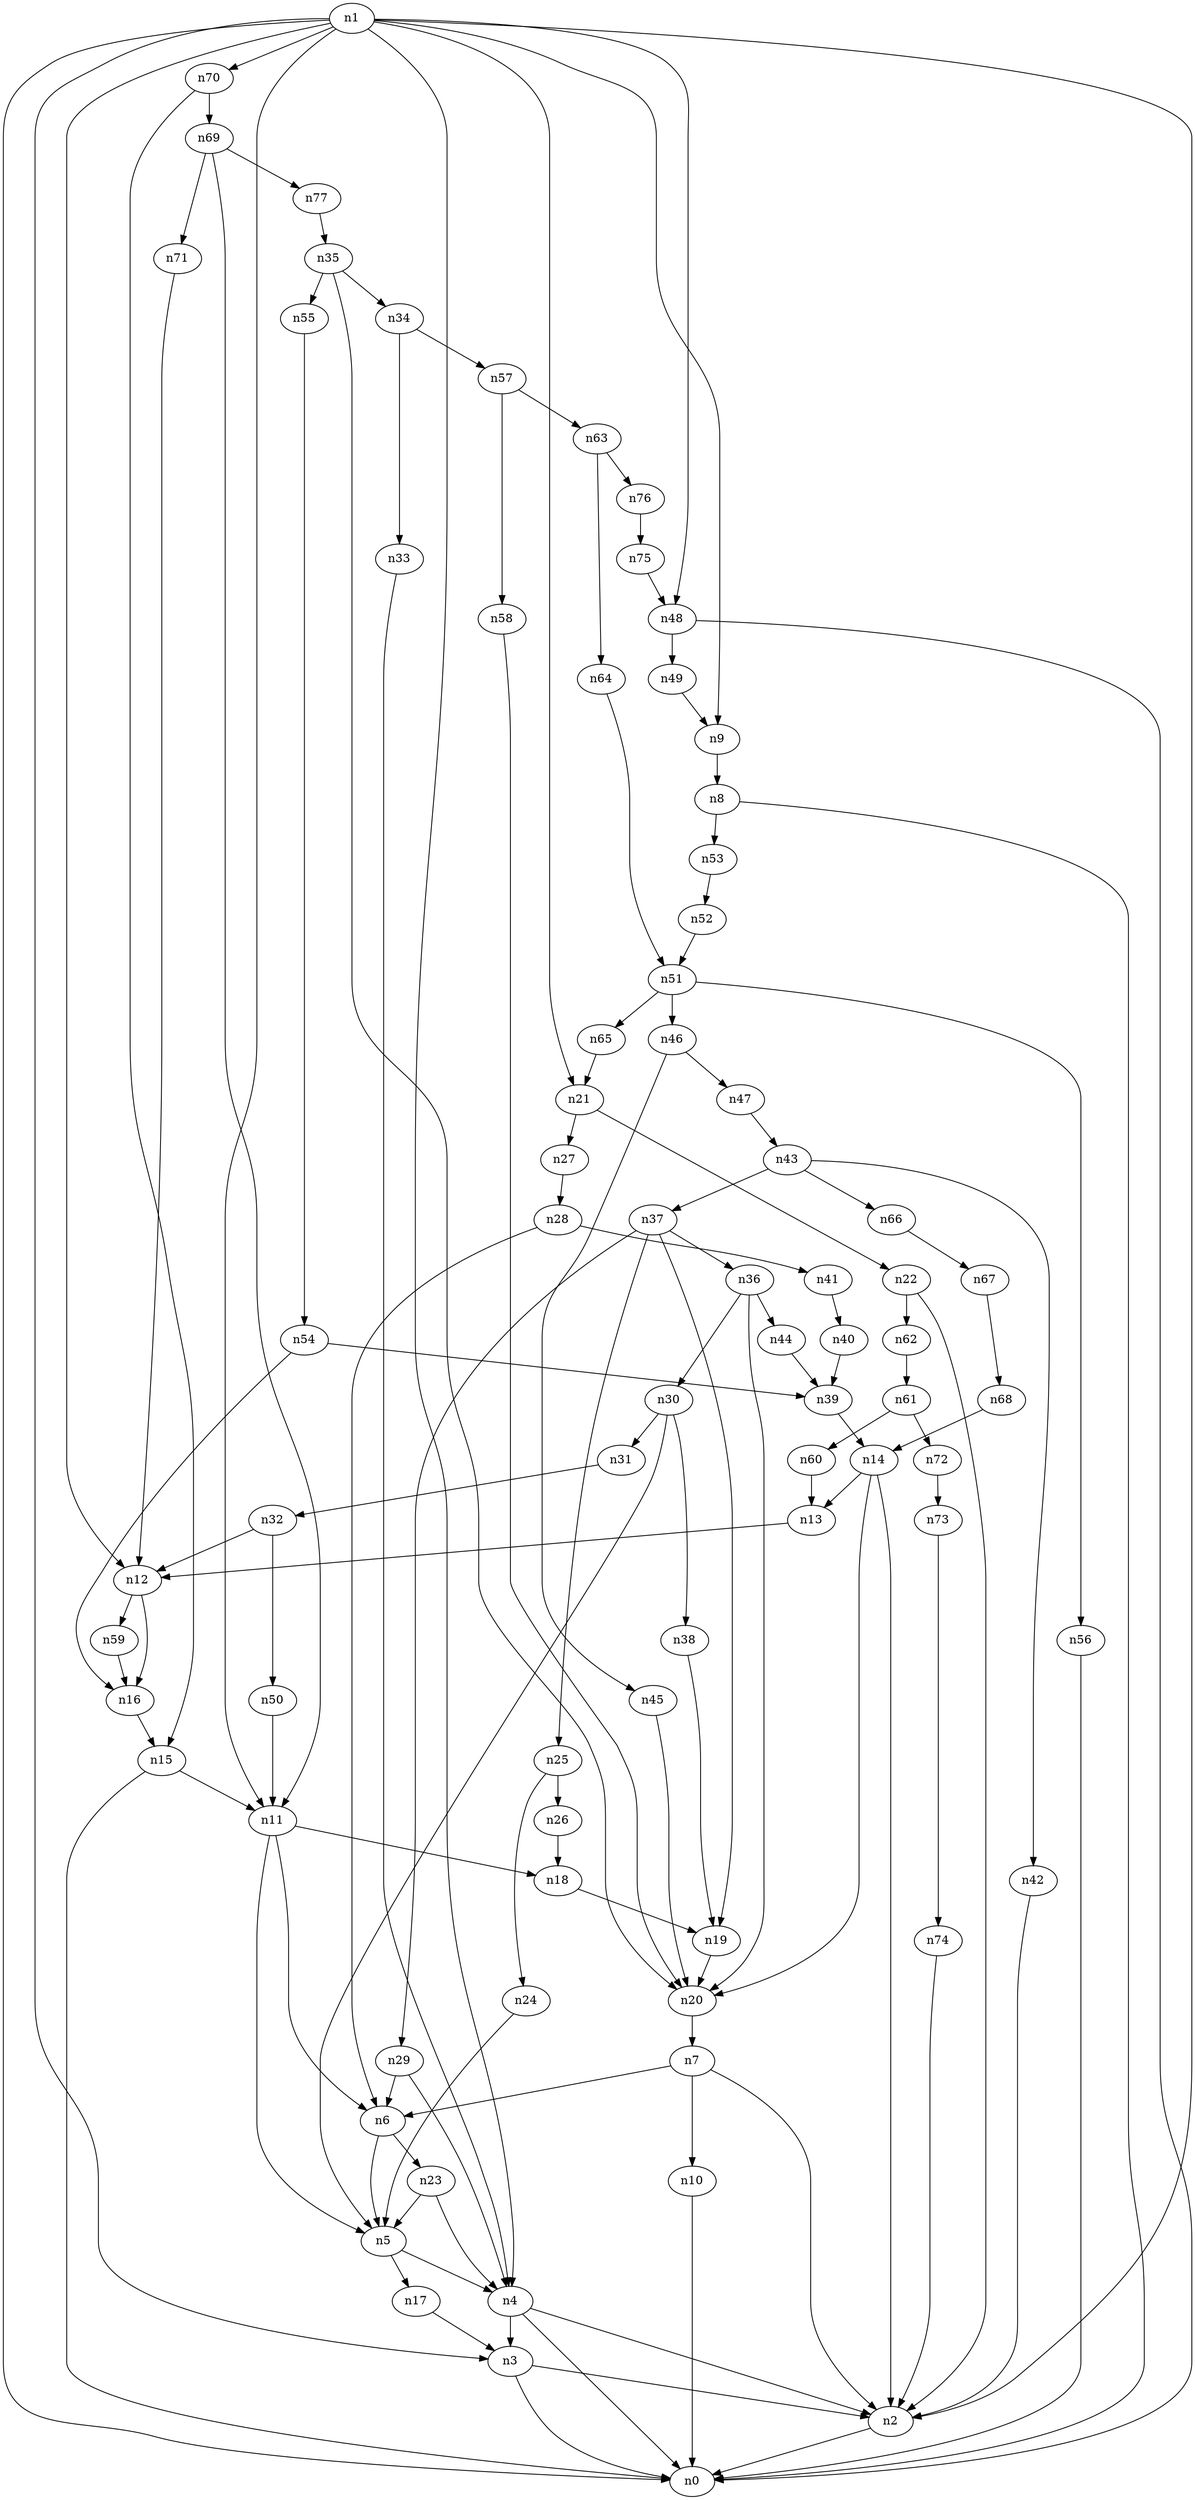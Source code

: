 digraph G {
	n1 -> n0	 [_graphml_id=e0];
	n1 -> n2	 [_graphml_id=e1];
	n1 -> n3	 [_graphml_id=e6];
	n1 -> n4	 [_graphml_id=e9];
	n1 -> n9	 [_graphml_id=e16];
	n1 -> n11	 [_graphml_id=e19];
	n1 -> n12	 [_graphml_id=e22];
	n1 -> n21	 [_graphml_id=e36];
	n1 -> n48	 [_graphml_id=e110];
	n1 -> n70	 [_graphml_id=e117];
	n2 -> n0	 [_graphml_id=e5];
	n3 -> n0	 [_graphml_id=e8];
	n3 -> n2	 [_graphml_id=e2];
	n4 -> n0	 [_graphml_id=e4];
	n4 -> n2	 [_graphml_id=e7];
	n4 -> n3	 [_graphml_id=e3];
	n5 -> n4	 [_graphml_id=e10];
	n5 -> n17	 [_graphml_id=e30];
	n6 -> n5	 [_graphml_id=e11];
	n6 -> n23	 [_graphml_id=e41];
	n7 -> n2	 [_graphml_id=e13];
	n7 -> n6	 [_graphml_id=e12];
	n7 -> n10	 [_graphml_id=e17];
	n8 -> n0	 [_graphml_id=e14];
	n8 -> n53	 [_graphml_id=e89];
	n9 -> n8	 [_graphml_id=e15];
	n10 -> n0	 [_graphml_id=e18];
	n11 -> n5	 [_graphml_id=e20];
	n11 -> n6	 [_graphml_id=e21];
	n11 -> n18	 [_graphml_id=e32];
	n12 -> n16	 [_graphml_id=e28];
	n12 -> n59	 [_graphml_id=e99];
	n13 -> n12	 [_graphml_id=e23];
	n14 -> n2	 [_graphml_id=e25];
	n14 -> n13	 [_graphml_id=e24];
	n14 -> n20	 [_graphml_id=e35];
	n15 -> n0	 [_graphml_id=e31];
	n15 -> n11	 [_graphml_id=e26];
	n16 -> n15	 [_graphml_id=e27];
	n17 -> n3	 [_graphml_id=e29];
	n18 -> n19	 [_graphml_id=e33];
	n19 -> n20	 [_graphml_id=e34];
	n20 -> n7	 [_graphml_id=e51];
	n21 -> n22	 [_graphml_id=e37];
	n21 -> n27	 [_graphml_id=e46];
	n22 -> n2	 [_graphml_id=e38];
	n22 -> n62	 [_graphml_id=e104];
	n23 -> n4	 [_graphml_id=e39];
	n23 -> n5	 [_graphml_id=e40];
	n24 -> n5	 [_graphml_id=e42];
	n25 -> n24	 [_graphml_id=e43];
	n25 -> n26	 [_graphml_id=e44];
	n26 -> n18	 [_graphml_id=e45];
	n27 -> n28	 [_graphml_id=e47];
	n28 -> n6	 [_graphml_id=e48];
	n28 -> n41	 [_graphml_id=e69];
	n29 -> n4	 [_graphml_id=e49];
	n29 -> n6	 [_graphml_id=e50];
	n30 -> n5	 [_graphml_id=e52];
	n30 -> n31	 [_graphml_id=e53];
	n30 -> n38	 [_graphml_id=e64];
	n31 -> n32	 [_graphml_id=e54];
	n32 -> n12	 [_graphml_id=e55];
	n32 -> n50	 [_graphml_id=e84];
	n33 -> n4	 [_graphml_id=e56];
	n34 -> n33	 [_graphml_id=e57];
	n34 -> n57	 [_graphml_id=e95];
	n35 -> n20	 [_graphml_id=e59];
	n35 -> n34	 [_graphml_id=e58];
	n35 -> n55	 [_graphml_id=e92];
	n36 -> n20	 [_graphml_id=e60];
	n36 -> n30	 [_graphml_id=e65];
	n36 -> n44	 [_graphml_id=e74];
	n37 -> n19	 [_graphml_id=e75];
	n37 -> n25	 [_graphml_id=e62];
	n37 -> n29	 [_graphml_id=e85];
	n37 -> n36	 [_graphml_id=e61];
	n38 -> n19	 [_graphml_id=e63];
	n39 -> n14	 [_graphml_id=e66];
	n40 -> n39	 [_graphml_id=e67];
	n41 -> n40	 [_graphml_id=e68];
	n42 -> n2	 [_graphml_id=e70];
	n43 -> n37	 [_graphml_id=e72];
	n43 -> n42	 [_graphml_id=e71];
	n43 -> n66	 [_graphml_id=e111];
	n44 -> n39	 [_graphml_id=e73];
	n45 -> n20	 [_graphml_id=e76];
	n46 -> n45	 [_graphml_id=e77];
	n46 -> n47	 [_graphml_id=e78];
	n47 -> n43	 [_graphml_id=e79];
	n48 -> n0	 [_graphml_id=e80];
	n48 -> n49	 [_graphml_id=e81];
	n49 -> n9	 [_graphml_id=e82];
	n50 -> n11	 [_graphml_id=e83];
	n51 -> n46	 [_graphml_id=e86];
	n51 -> n56	 [_graphml_id=e93];
	n51 -> n65	 [_graphml_id=e109];
	n52 -> n51	 [_graphml_id=e87];
	n53 -> n52	 [_graphml_id=e88];
	n54 -> n16	 [_graphml_id=e90];
	n54 -> n39	 [_graphml_id=e100];
	n55 -> n54	 [_graphml_id=e91];
	n56 -> n0	 [_graphml_id=e94];
	n57 -> n58	 [_graphml_id=e96];
	n57 -> n63	 [_graphml_id=e105];
	n58 -> n20	 [_graphml_id=e97];
	n59 -> n16	 [_graphml_id=e98];
	n60 -> n13	 [_graphml_id=e101];
	n61 -> n60	 [_graphml_id=e102];
	n61 -> n72	 [_graphml_id=e121];
	n62 -> n61	 [_graphml_id=e103];
	n63 -> n64	 [_graphml_id=e106];
	n63 -> n76	 [_graphml_id=e127];
	n64 -> n51	 [_graphml_id=e107];
	n65 -> n21	 [_graphml_id=e108];
	n66 -> n67	 [_graphml_id=e112];
	n67 -> n68	 [_graphml_id=e113];
	n68 -> n14	 [_graphml_id=e114];
	n69 -> n11	 [_graphml_id=e115];
	n69 -> n71	 [_graphml_id=e119];
	n69 -> n77	 [_graphml_id=e128];
	n70 -> n15	 [_graphml_id=e120];
	n70 -> n69	 [_graphml_id=e116];
	n71 -> n12	 [_graphml_id=e118];
	n72 -> n73	 [_graphml_id=e122];
	n73 -> n74	 [_graphml_id=e123];
	n74 -> n2	 [_graphml_id=e124];
	n75 -> n48	 [_graphml_id=e125];
	n76 -> n75	 [_graphml_id=e126];
	n77 -> n35	 [_graphml_id=e129];
}
